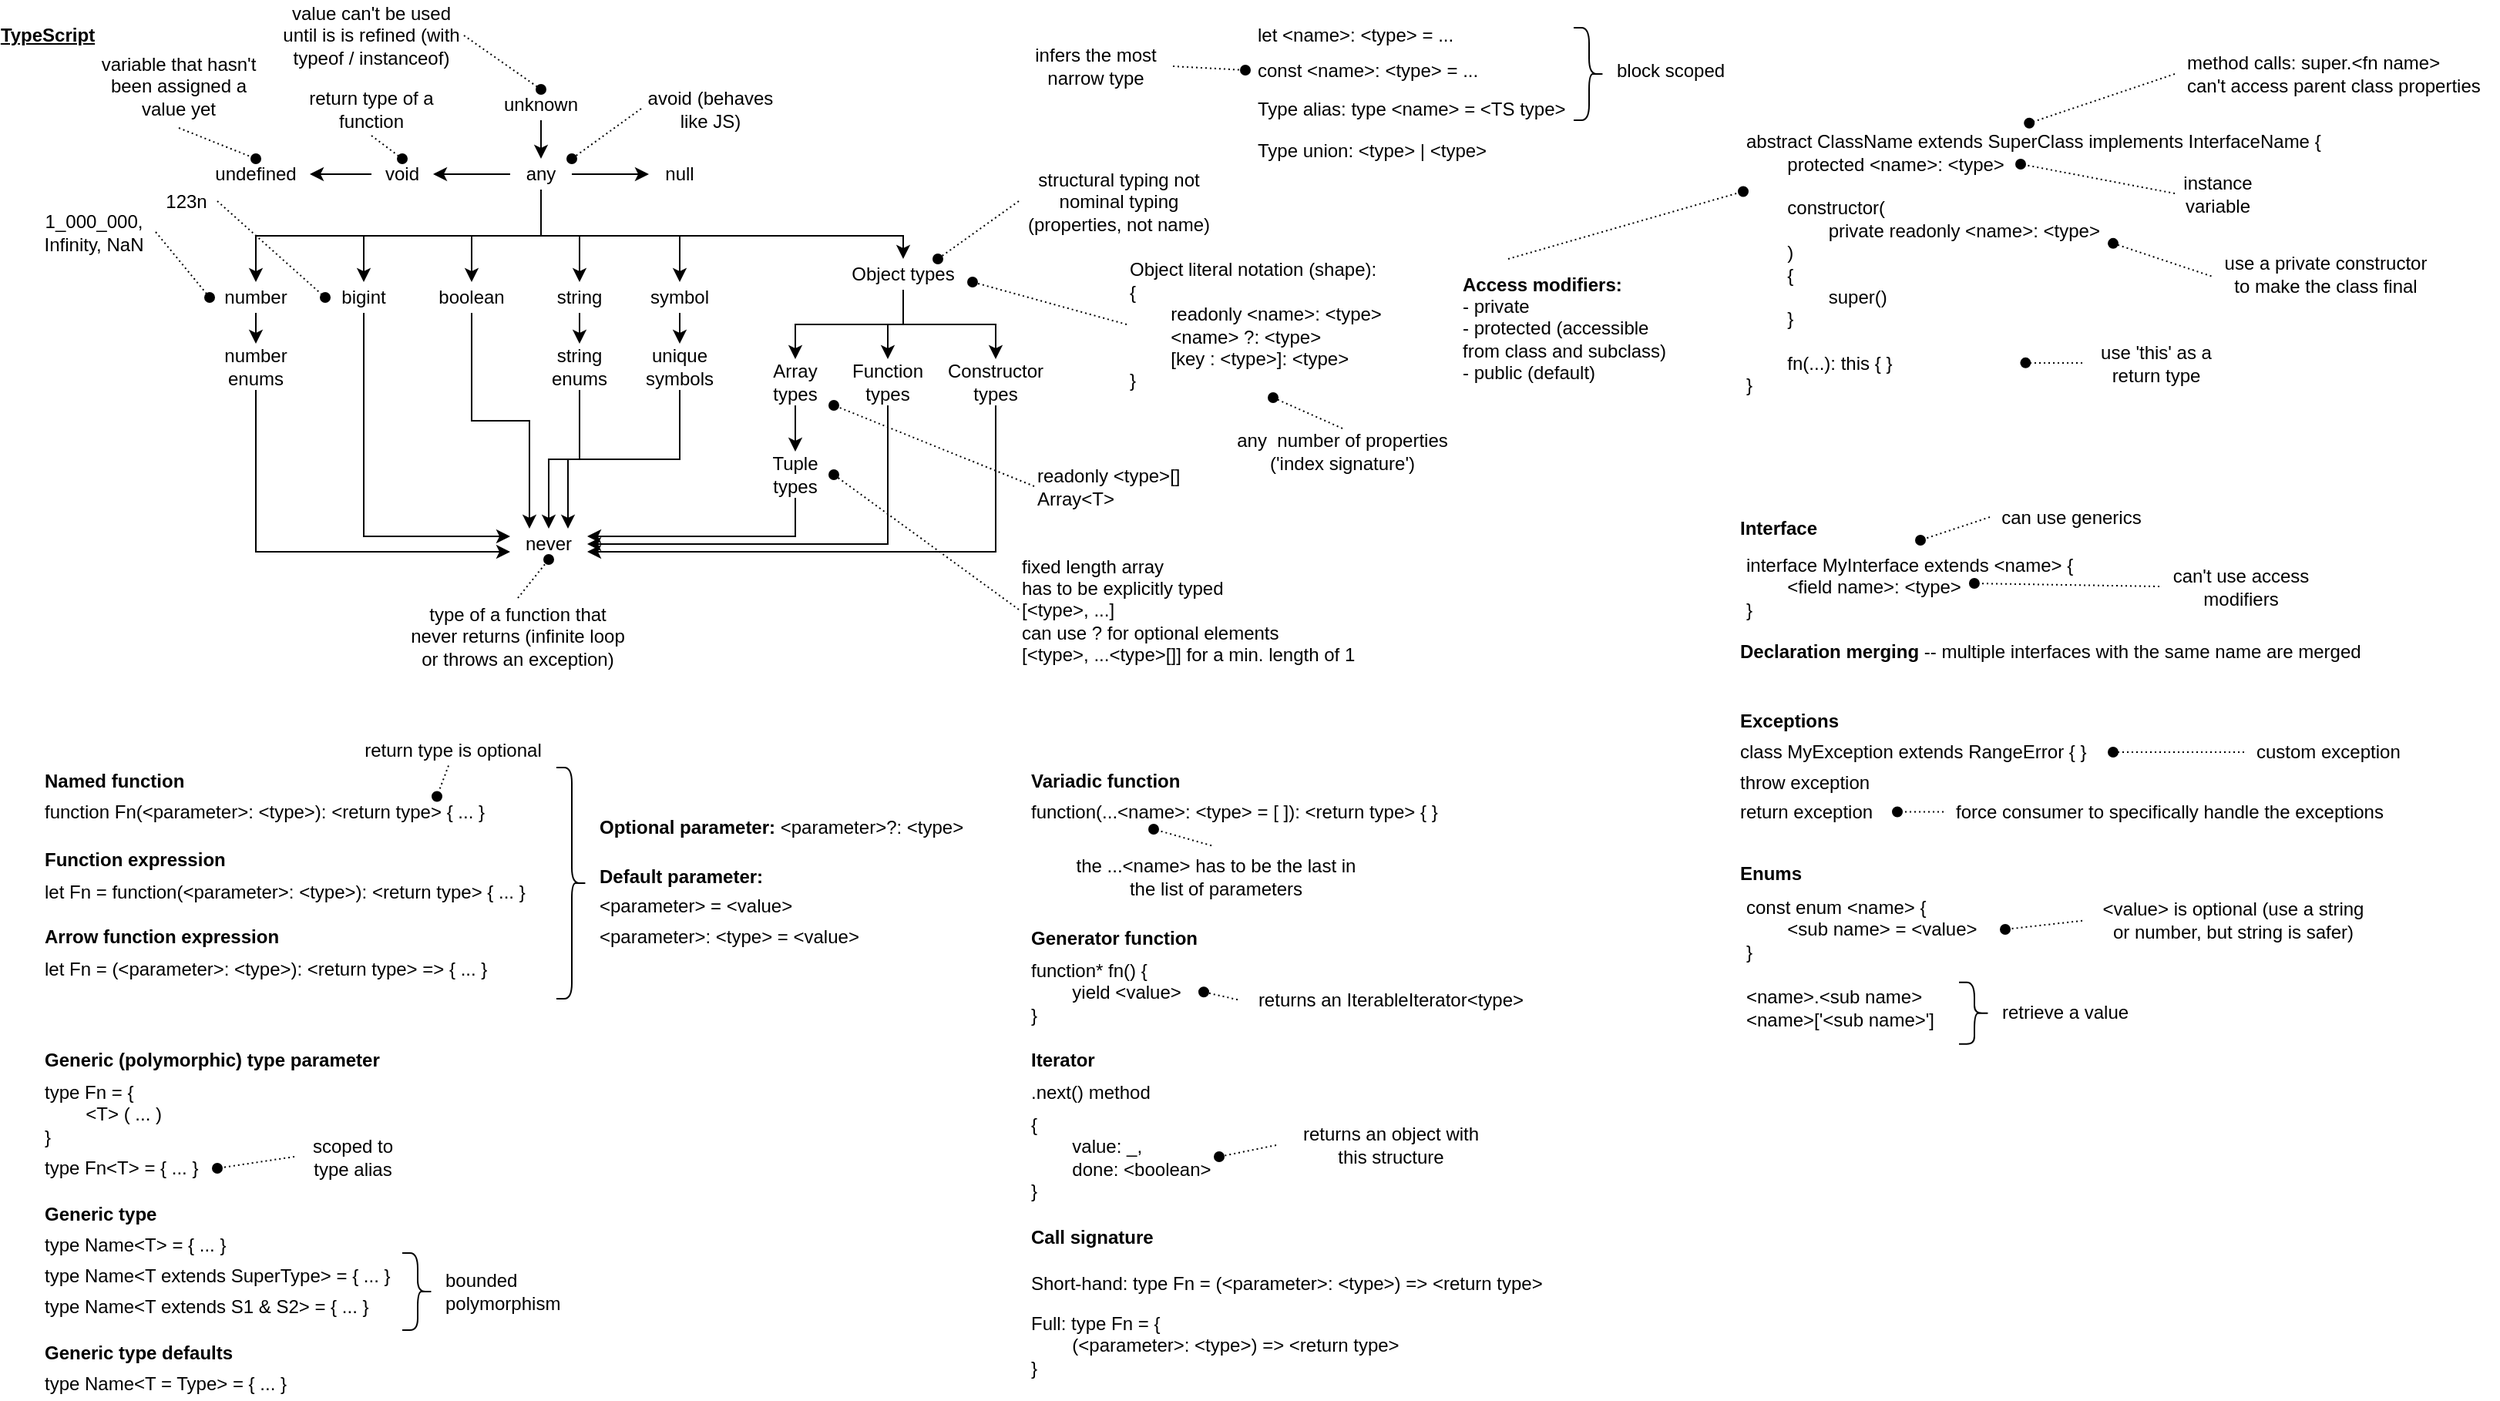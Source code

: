 <mxfile version="25.0.2">
  <diagram name="Page-1" id="KJ3ufw975a3edJ09Eq81">
    <mxGraphModel dx="1195" dy="737" grid="1" gridSize="10" guides="1" tooltips="1" connect="1" arrows="1" fold="1" page="1" pageScale="1" pageWidth="1654" pageHeight="1169" math="0" shadow="0">
      <root>
        <mxCell id="0" />
        <mxCell id="1" parent="0" />
        <mxCell id="nMc6Upp5jJVp4FLjAY4h-1" value="&lt;b&gt;&lt;u&gt;TypeScript&lt;/u&gt;&lt;/b&gt;" style="text;html=1;align=center;verticalAlign=middle;whiteSpace=wrap;rounded=0;" vertex="1" parent="1">
          <mxGeometry x="20" y="10" width="60" height="30" as="geometry" />
        </mxCell>
        <mxCell id="nMc6Upp5jJVp4FLjAY4h-5" style="edgeStyle=orthogonalEdgeStyle;rounded=0;orthogonalLoop=1;jettySize=auto;html=1;exitX=1;exitY=0.5;exitDx=0;exitDy=0;entryX=0;entryY=0.5;entryDx=0;entryDy=0;fontFamily=Helvetica;" edge="1" parent="1" source="nMc6Upp5jJVp4FLjAY4h-2" target="nMc6Upp5jJVp4FLjAY4h-4">
          <mxGeometry relative="1" as="geometry" />
        </mxCell>
        <mxCell id="nMc6Upp5jJVp4FLjAY4h-7" style="edgeStyle=orthogonalEdgeStyle;rounded=0;orthogonalLoop=1;jettySize=auto;html=1;exitX=0;exitY=0.5;exitDx=0;exitDy=0;entryX=1;entryY=0.5;entryDx=0;entryDy=0;fontFamily=Helvetica;" edge="1" parent="1" source="nMc6Upp5jJVp4FLjAY4h-2" target="nMc6Upp5jJVp4FLjAY4h-6">
          <mxGeometry relative="1" as="geometry" />
        </mxCell>
        <mxCell id="nMc6Upp5jJVp4FLjAY4h-15" style="edgeStyle=orthogonalEdgeStyle;rounded=0;orthogonalLoop=1;jettySize=auto;html=1;exitX=0.5;exitY=1;exitDx=0;exitDy=0;entryX=0.5;entryY=0;entryDx=0;entryDy=0;fontFamily=Helvetica;" edge="1" parent="1" source="nMc6Upp5jJVp4FLjAY4h-2" target="nMc6Upp5jJVp4FLjAY4h-12">
          <mxGeometry relative="1" as="geometry" />
        </mxCell>
        <mxCell id="nMc6Upp5jJVp4FLjAY4h-17" style="edgeStyle=orthogonalEdgeStyle;rounded=0;orthogonalLoop=1;jettySize=auto;html=1;exitX=0.5;exitY=1;exitDx=0;exitDy=0;entryX=0.5;entryY=0;entryDx=0;entryDy=0;fontFamily=Helvetica;" edge="1" parent="1" source="nMc6Upp5jJVp4FLjAY4h-2" target="nMc6Upp5jJVp4FLjAY4h-13">
          <mxGeometry relative="1" as="geometry" />
        </mxCell>
        <mxCell id="nMc6Upp5jJVp4FLjAY4h-18" style="edgeStyle=orthogonalEdgeStyle;rounded=0;orthogonalLoop=1;jettySize=auto;html=1;exitX=0.5;exitY=1;exitDx=0;exitDy=0;entryX=0.5;entryY=0;entryDx=0;entryDy=0;fontFamily=Helvetica;" edge="1" parent="1" source="nMc6Upp5jJVp4FLjAY4h-2" target="nMc6Upp5jJVp4FLjAY4h-14">
          <mxGeometry relative="1" as="geometry" />
        </mxCell>
        <mxCell id="nMc6Upp5jJVp4FLjAY4h-20" style="edgeStyle=orthogonalEdgeStyle;rounded=0;orthogonalLoop=1;jettySize=auto;html=1;exitX=0.5;exitY=1;exitDx=0;exitDy=0;entryX=0.5;entryY=0;entryDx=0;entryDy=0;fontFamily=Helvetica;" edge="1" parent="1" source="nMc6Upp5jJVp4FLjAY4h-2" target="nMc6Upp5jJVp4FLjAY4h-19">
          <mxGeometry relative="1" as="geometry" />
        </mxCell>
        <mxCell id="nMc6Upp5jJVp4FLjAY4h-22" style="edgeStyle=orthogonalEdgeStyle;rounded=0;orthogonalLoop=1;jettySize=auto;html=1;exitX=0.5;exitY=1;exitDx=0;exitDy=0;entryX=0.5;entryY=0;entryDx=0;entryDy=0;fontFamily=Helvetica;" edge="1" parent="1" source="nMc6Upp5jJVp4FLjAY4h-2" target="nMc6Upp5jJVp4FLjAY4h-21">
          <mxGeometry relative="1" as="geometry" />
        </mxCell>
        <mxCell id="nMc6Upp5jJVp4FLjAY4h-24" style="edgeStyle=orthogonalEdgeStyle;rounded=0;orthogonalLoop=1;jettySize=auto;html=1;exitX=0.5;exitY=1;exitDx=0;exitDy=0;entryX=0.5;entryY=0;entryDx=0;entryDy=0;fontFamily=Helvetica;" edge="1" parent="1" source="nMc6Upp5jJVp4FLjAY4h-2" target="nMc6Upp5jJVp4FLjAY4h-23">
          <mxGeometry relative="1" as="geometry">
            <Array as="points">
              <mxPoint x="370" y="155" />
              <mxPoint x="605" y="155" />
            </Array>
          </mxGeometry>
        </mxCell>
        <mxCell id="nMc6Upp5jJVp4FLjAY4h-2" value="&lt;div&gt;&lt;font&gt;any&lt;/font&gt;&lt;/div&gt;" style="text;html=1;align=center;verticalAlign=middle;whiteSpace=wrap;rounded=0;fontFamily=Helvetica;" vertex="1" parent="1">
          <mxGeometry x="350" y="105" width="40" height="20" as="geometry" />
        </mxCell>
        <mxCell id="nMc6Upp5jJVp4FLjAY4h-4" value="&lt;div&gt;&lt;font&gt;null&lt;/font&gt;&lt;/div&gt;" style="text;html=1;align=center;verticalAlign=middle;whiteSpace=wrap;rounded=0;fontFamily=Helvetica;" vertex="1" parent="1">
          <mxGeometry x="440" y="105" width="40" height="20" as="geometry" />
        </mxCell>
        <mxCell id="nMc6Upp5jJVp4FLjAY4h-9" style="edgeStyle=orthogonalEdgeStyle;rounded=0;orthogonalLoop=1;jettySize=auto;html=1;exitX=0;exitY=0.5;exitDx=0;exitDy=0;entryX=1;entryY=0.5;entryDx=0;entryDy=0;fontFamily=Helvetica;" edge="1" parent="1" source="nMc6Upp5jJVp4FLjAY4h-6" target="nMc6Upp5jJVp4FLjAY4h-8">
          <mxGeometry relative="1" as="geometry" />
        </mxCell>
        <mxCell id="nMc6Upp5jJVp4FLjAY4h-6" value="&lt;div&gt;&lt;font&gt;void&lt;/font&gt;&lt;/div&gt;" style="text;html=1;align=center;verticalAlign=middle;whiteSpace=wrap;rounded=0;fontFamily=Helvetica;" vertex="1" parent="1">
          <mxGeometry x="260" y="105" width="40" height="20" as="geometry" />
        </mxCell>
        <mxCell id="nMc6Upp5jJVp4FLjAY4h-8" value="&lt;div&gt;&lt;font&gt;undefined&lt;/font&gt;&lt;/div&gt;" style="text;html=1;align=center;verticalAlign=middle;whiteSpace=wrap;rounded=0;fontFamily=Helvetica;" vertex="1" parent="1">
          <mxGeometry x="150" y="105" width="70" height="20" as="geometry" />
        </mxCell>
        <mxCell id="nMc6Upp5jJVp4FLjAY4h-11" style="edgeStyle=orthogonalEdgeStyle;rounded=0;orthogonalLoop=1;jettySize=auto;html=1;exitX=0.5;exitY=1;exitDx=0;exitDy=0;entryX=0.5;entryY=0;entryDx=0;entryDy=0;fontFamily=Helvetica;" edge="1" parent="1" source="nMc6Upp5jJVp4FLjAY4h-10" target="nMc6Upp5jJVp4FLjAY4h-2">
          <mxGeometry relative="1" as="geometry" />
        </mxCell>
        <mxCell id="nMc6Upp5jJVp4FLjAY4h-10" value="&lt;div&gt;&lt;font&gt;unknown&lt;/font&gt;&lt;/div&gt;" style="text;html=1;align=center;verticalAlign=middle;whiteSpace=wrap;rounded=0;fontFamily=Helvetica;" vertex="1" parent="1">
          <mxGeometry x="340" y="60" width="60" height="20" as="geometry" />
        </mxCell>
        <mxCell id="nMc6Upp5jJVp4FLjAY4h-26" style="edgeStyle=orthogonalEdgeStyle;rounded=0;orthogonalLoop=1;jettySize=auto;html=1;exitX=0.5;exitY=1;exitDx=0;exitDy=0;entryX=0.5;entryY=0;entryDx=0;entryDy=0;" edge="1" parent="1" source="nMc6Upp5jJVp4FLjAY4h-12" target="nMc6Upp5jJVp4FLjAY4h-25">
          <mxGeometry relative="1" as="geometry" />
        </mxCell>
        <mxCell id="nMc6Upp5jJVp4FLjAY4h-12" value="&lt;div&gt;&lt;font&gt;number&lt;/font&gt;&lt;/div&gt;" style="text;html=1;align=center;verticalAlign=middle;whiteSpace=wrap;rounded=0;fontFamily=Helvetica;" vertex="1" parent="1">
          <mxGeometry x="155" y="185" width="60" height="20" as="geometry" />
        </mxCell>
        <mxCell id="nMc6Upp5jJVp4FLjAY4h-52" style="edgeStyle=orthogonalEdgeStyle;rounded=0;orthogonalLoop=1;jettySize=auto;html=1;exitX=0.5;exitY=1;exitDx=0;exitDy=0;entryX=0;entryY=0.25;entryDx=0;entryDy=0;" edge="1" parent="1" source="nMc6Upp5jJVp4FLjAY4h-13" target="nMc6Upp5jJVp4FLjAY4h-27">
          <mxGeometry relative="1" as="geometry" />
        </mxCell>
        <mxCell id="nMc6Upp5jJVp4FLjAY4h-13" value="&lt;div&gt;&lt;font&gt;bigint&lt;/font&gt;&lt;/div&gt;" style="text;html=1;align=center;verticalAlign=middle;whiteSpace=wrap;rounded=0;fontFamily=Helvetica;" vertex="1" parent="1">
          <mxGeometry x="230" y="185" width="50" height="20" as="geometry" />
        </mxCell>
        <mxCell id="nMc6Upp5jJVp4FLjAY4h-51" style="edgeStyle=orthogonalEdgeStyle;rounded=0;orthogonalLoop=1;jettySize=auto;html=1;exitX=0.5;exitY=1;exitDx=0;exitDy=0;entryX=0.25;entryY=0;entryDx=0;entryDy=0;" edge="1" parent="1" source="nMc6Upp5jJVp4FLjAY4h-14" target="nMc6Upp5jJVp4FLjAY4h-27">
          <mxGeometry relative="1" as="geometry" />
        </mxCell>
        <mxCell id="nMc6Upp5jJVp4FLjAY4h-14" value="&lt;div&gt;&lt;font&gt;boolean&lt;/font&gt;&lt;/div&gt;" style="text;html=1;align=center;verticalAlign=middle;whiteSpace=wrap;rounded=0;fontFamily=Helvetica;" vertex="1" parent="1">
          <mxGeometry x="300" y="185" width="50" height="20" as="geometry" />
        </mxCell>
        <mxCell id="nMc6Upp5jJVp4FLjAY4h-32" style="edgeStyle=orthogonalEdgeStyle;rounded=0;orthogonalLoop=1;jettySize=auto;html=1;exitX=0.5;exitY=1;exitDx=0;exitDy=0;entryX=0.5;entryY=0;entryDx=0;entryDy=0;" edge="1" parent="1" source="nMc6Upp5jJVp4FLjAY4h-19" target="nMc6Upp5jJVp4FLjAY4h-31">
          <mxGeometry relative="1" as="geometry" />
        </mxCell>
        <mxCell id="nMc6Upp5jJVp4FLjAY4h-19" value="&lt;div&gt;&lt;font&gt;string&lt;/font&gt;&lt;/div&gt;" style="text;html=1;align=center;verticalAlign=middle;whiteSpace=wrap;rounded=0;fontFamily=Helvetica;" vertex="1" parent="1">
          <mxGeometry x="370" y="185" width="50" height="20" as="geometry" />
        </mxCell>
        <mxCell id="nMc6Upp5jJVp4FLjAY4h-35" style="edgeStyle=orthogonalEdgeStyle;rounded=0;orthogonalLoop=1;jettySize=auto;html=1;exitX=0.5;exitY=1;exitDx=0;exitDy=0;entryX=0.5;entryY=0;entryDx=0;entryDy=0;" edge="1" parent="1" source="nMc6Upp5jJVp4FLjAY4h-21" target="nMc6Upp5jJVp4FLjAY4h-34">
          <mxGeometry relative="1" as="geometry" />
        </mxCell>
        <mxCell id="nMc6Upp5jJVp4FLjAY4h-21" value="&lt;div&gt;&lt;font&gt;symbol&lt;/font&gt;&lt;/div&gt;" style="text;html=1;align=center;verticalAlign=middle;whiteSpace=wrap;rounded=0;fontFamily=Helvetica;" vertex="1" parent="1">
          <mxGeometry x="435" y="185" width="50" height="20" as="geometry" />
        </mxCell>
        <mxCell id="nMc6Upp5jJVp4FLjAY4h-41" style="edgeStyle=orthogonalEdgeStyle;rounded=0;orthogonalLoop=1;jettySize=auto;html=1;exitX=0.5;exitY=1;exitDx=0;exitDy=0;entryX=0.5;entryY=0;entryDx=0;entryDy=0;" edge="1" parent="1" source="nMc6Upp5jJVp4FLjAY4h-23" target="nMc6Upp5jJVp4FLjAY4h-37">
          <mxGeometry relative="1" as="geometry" />
        </mxCell>
        <mxCell id="nMc6Upp5jJVp4FLjAY4h-42" style="edgeStyle=orthogonalEdgeStyle;rounded=0;orthogonalLoop=1;jettySize=auto;html=1;exitX=0.5;exitY=1;exitDx=0;exitDy=0;entryX=0.5;entryY=0;entryDx=0;entryDy=0;" edge="1" parent="1" source="nMc6Upp5jJVp4FLjAY4h-23" target="nMc6Upp5jJVp4FLjAY4h-39">
          <mxGeometry relative="1" as="geometry" />
        </mxCell>
        <mxCell id="nMc6Upp5jJVp4FLjAY4h-43" style="edgeStyle=orthogonalEdgeStyle;rounded=0;orthogonalLoop=1;jettySize=auto;html=1;exitX=0.5;exitY=1;exitDx=0;exitDy=0;entryX=0.5;entryY=0;entryDx=0;entryDy=0;" edge="1" parent="1" source="nMc6Upp5jJVp4FLjAY4h-23" target="nMc6Upp5jJVp4FLjAY4h-40">
          <mxGeometry relative="1" as="geometry" />
        </mxCell>
        <mxCell id="nMc6Upp5jJVp4FLjAY4h-23" value="&lt;div&gt;&lt;font&gt;Object types&lt;/font&gt;&lt;/div&gt;" style="text;html=1;align=center;verticalAlign=middle;whiteSpace=wrap;rounded=0;fontFamily=Helvetica;" vertex="1" parent="1">
          <mxGeometry x="560" y="170" width="90" height="20" as="geometry" />
        </mxCell>
        <mxCell id="nMc6Upp5jJVp4FLjAY4h-53" style="edgeStyle=orthogonalEdgeStyle;rounded=0;orthogonalLoop=1;jettySize=auto;html=1;exitX=0.5;exitY=1;exitDx=0;exitDy=0;entryX=0;entryY=0.75;entryDx=0;entryDy=0;" edge="1" parent="1" source="nMc6Upp5jJVp4FLjAY4h-25" target="nMc6Upp5jJVp4FLjAY4h-27">
          <mxGeometry relative="1" as="geometry" />
        </mxCell>
        <mxCell id="nMc6Upp5jJVp4FLjAY4h-25" value="&lt;div&gt;&lt;font&gt;number enums&lt;/font&gt;&lt;/div&gt;" style="text;html=1;align=center;verticalAlign=middle;whiteSpace=wrap;rounded=0;fontFamily=Helvetica;" vertex="1" parent="1">
          <mxGeometry x="160" y="225" width="50" height="30" as="geometry" />
        </mxCell>
        <mxCell id="nMc6Upp5jJVp4FLjAY4h-27" value="&lt;div&gt;&lt;font&gt;never&lt;/font&gt;&lt;/div&gt;" style="text;html=1;align=center;verticalAlign=middle;whiteSpace=wrap;rounded=0;fontFamily=Helvetica;" vertex="1" parent="1">
          <mxGeometry x="350" y="345" width="50" height="20" as="geometry" />
        </mxCell>
        <mxCell id="nMc6Upp5jJVp4FLjAY4h-50" style="edgeStyle=orthogonalEdgeStyle;rounded=0;orthogonalLoop=1;jettySize=auto;html=1;exitX=0.5;exitY=1;exitDx=0;exitDy=0;entryX=0.5;entryY=0;entryDx=0;entryDy=0;" edge="1" parent="1" source="nMc6Upp5jJVp4FLjAY4h-31" target="nMc6Upp5jJVp4FLjAY4h-27">
          <mxGeometry relative="1" as="geometry" />
        </mxCell>
        <mxCell id="nMc6Upp5jJVp4FLjAY4h-31" value="&lt;div&gt;&lt;font&gt;string enums&lt;/font&gt;&lt;/div&gt;" style="text;html=1;align=center;verticalAlign=middle;whiteSpace=wrap;rounded=0;fontFamily=Helvetica;" vertex="1" parent="1">
          <mxGeometry x="370" y="225" width="50" height="30" as="geometry" />
        </mxCell>
        <mxCell id="nMc6Upp5jJVp4FLjAY4h-49" style="edgeStyle=orthogonalEdgeStyle;rounded=0;orthogonalLoop=1;jettySize=auto;html=1;exitX=0.5;exitY=1;exitDx=0;exitDy=0;entryX=0.75;entryY=0;entryDx=0;entryDy=0;" edge="1" parent="1" source="nMc6Upp5jJVp4FLjAY4h-34" target="nMc6Upp5jJVp4FLjAY4h-27">
          <mxGeometry relative="1" as="geometry" />
        </mxCell>
        <mxCell id="nMc6Upp5jJVp4FLjAY4h-34" value="&lt;div&gt;&lt;font&gt;unique symbols&lt;/font&gt;&lt;/div&gt;" style="text;html=1;align=center;verticalAlign=middle;whiteSpace=wrap;rounded=0;fontFamily=Helvetica;" vertex="1" parent="1">
          <mxGeometry x="435" y="225" width="50" height="30" as="geometry" />
        </mxCell>
        <mxCell id="nMc6Upp5jJVp4FLjAY4h-45" style="edgeStyle=orthogonalEdgeStyle;rounded=0;orthogonalLoop=1;jettySize=auto;html=1;exitX=0.5;exitY=1;exitDx=0;exitDy=0;entryX=0.5;entryY=0;entryDx=0;entryDy=0;" edge="1" parent="1" source="nMc6Upp5jJVp4FLjAY4h-37" target="nMc6Upp5jJVp4FLjAY4h-44">
          <mxGeometry relative="1" as="geometry" />
        </mxCell>
        <mxCell id="nMc6Upp5jJVp4FLjAY4h-37" value="&lt;div&gt;&lt;font&gt;Array types&lt;/font&gt;&lt;/div&gt;" style="text;html=1;align=center;verticalAlign=middle;whiteSpace=wrap;rounded=0;fontFamily=Helvetica;" vertex="1" parent="1">
          <mxGeometry x="510" y="235" width="50" height="30" as="geometry" />
        </mxCell>
        <mxCell id="nMc6Upp5jJVp4FLjAY4h-47" style="edgeStyle=orthogonalEdgeStyle;rounded=0;orthogonalLoop=1;jettySize=auto;html=1;exitX=0.5;exitY=1;exitDx=0;exitDy=0;entryX=1;entryY=0.5;entryDx=0;entryDy=0;" edge="1" parent="1" source="nMc6Upp5jJVp4FLjAY4h-39" target="nMc6Upp5jJVp4FLjAY4h-27">
          <mxGeometry relative="1" as="geometry" />
        </mxCell>
        <mxCell id="nMc6Upp5jJVp4FLjAY4h-39" value="&lt;div&gt;&lt;font&gt;Function types&lt;/font&gt;&lt;/div&gt;" style="text;html=1;align=center;verticalAlign=middle;whiteSpace=wrap;rounded=0;fontFamily=Helvetica;" vertex="1" parent="1">
          <mxGeometry x="570" y="235" width="50" height="30" as="geometry" />
        </mxCell>
        <mxCell id="nMc6Upp5jJVp4FLjAY4h-48" style="edgeStyle=orthogonalEdgeStyle;rounded=0;orthogonalLoop=1;jettySize=auto;html=1;exitX=0.5;exitY=1;exitDx=0;exitDy=0;entryX=1;entryY=0.75;entryDx=0;entryDy=0;" edge="1" parent="1" source="nMc6Upp5jJVp4FLjAY4h-40" target="nMc6Upp5jJVp4FLjAY4h-27">
          <mxGeometry relative="1" as="geometry" />
        </mxCell>
        <mxCell id="nMc6Upp5jJVp4FLjAY4h-40" value="&lt;div&gt;&lt;font&gt;Constructor types&lt;/font&gt;&lt;/div&gt;" style="text;html=1;align=center;verticalAlign=middle;whiteSpace=wrap;rounded=0;fontFamily=Helvetica;" vertex="1" parent="1">
          <mxGeometry x="630" y="235" width="70" height="30" as="geometry" />
        </mxCell>
        <mxCell id="nMc6Upp5jJVp4FLjAY4h-46" style="edgeStyle=orthogonalEdgeStyle;rounded=0;orthogonalLoop=1;jettySize=auto;html=1;exitX=0.5;exitY=1;exitDx=0;exitDy=0;entryX=1;entryY=0.25;entryDx=0;entryDy=0;" edge="1" parent="1" source="nMc6Upp5jJVp4FLjAY4h-44" target="nMc6Upp5jJVp4FLjAY4h-27">
          <mxGeometry relative="1" as="geometry" />
        </mxCell>
        <mxCell id="nMc6Upp5jJVp4FLjAY4h-44" value="&lt;div&gt;&lt;font&gt;Tuple types&lt;/font&gt;&lt;/div&gt;" style="text;html=1;align=center;verticalAlign=middle;whiteSpace=wrap;rounded=0;fontFamily=Helvetica;" vertex="1" parent="1">
          <mxGeometry x="510" y="295" width="50" height="30" as="geometry" />
        </mxCell>
        <mxCell id="nMc6Upp5jJVp4FLjAY4h-55" style="rounded=0;orthogonalLoop=1;jettySize=auto;html=1;exitX=0;exitY=0.5;exitDx=0;exitDy=0;entryX=1;entryY=0;entryDx=0;entryDy=0;endArrow=oval;endFill=1;dashed=1;dashPattern=1 2;" edge="1" parent="1" source="nMc6Upp5jJVp4FLjAY4h-54" target="nMc6Upp5jJVp4FLjAY4h-2">
          <mxGeometry relative="1" as="geometry" />
        </mxCell>
        <mxCell id="nMc6Upp5jJVp4FLjAY4h-54" value="avoid (behaves like JS)" style="text;html=1;align=center;verticalAlign=middle;whiteSpace=wrap;rounded=0;" vertex="1" parent="1">
          <mxGeometry x="435" y="60" width="90" height="25" as="geometry" />
        </mxCell>
        <mxCell id="nMc6Upp5jJVp4FLjAY4h-56" value="value can&#39;t be used until is is refined (with typeof / instanceof)" style="text;html=1;align=center;verticalAlign=middle;whiteSpace=wrap;rounded=0;" vertex="1" parent="1">
          <mxGeometry x="200" y="2.5" width="120" height="45" as="geometry" />
        </mxCell>
        <mxCell id="nMc6Upp5jJVp4FLjAY4h-57" style="rounded=0;orthogonalLoop=1;jettySize=auto;html=1;exitX=1;exitY=0.5;exitDx=0;exitDy=0;entryX=0.5;entryY=0;entryDx=0;entryDy=0;endArrow=oval;endFill=1;dashed=1;dashPattern=1 2;" edge="1" parent="1" source="nMc6Upp5jJVp4FLjAY4h-56" target="nMc6Upp5jJVp4FLjAY4h-10">
          <mxGeometry relative="1" as="geometry">
            <mxPoint x="445" y="83" as="sourcePoint" />
            <mxPoint x="400" y="115" as="targetPoint" />
          </mxGeometry>
        </mxCell>
        <mxCell id="nMc6Upp5jJVp4FLjAY4h-58" value="return type of a function" style="text;html=1;align=center;verticalAlign=middle;whiteSpace=wrap;rounded=0;" vertex="1" parent="1">
          <mxGeometry x="215" y="55" width="90" height="35" as="geometry" />
        </mxCell>
        <mxCell id="nMc6Upp5jJVp4FLjAY4h-59" style="rounded=0;orthogonalLoop=1;jettySize=auto;html=1;exitX=0.5;exitY=1;exitDx=0;exitDy=0;entryX=0.5;entryY=0;entryDx=0;entryDy=0;endArrow=oval;endFill=1;dashed=1;dashPattern=1 2;" edge="1" parent="1" source="nMc6Upp5jJVp4FLjAY4h-58" target="nMc6Upp5jJVp4FLjAY4h-6">
          <mxGeometry relative="1" as="geometry">
            <mxPoint x="330" y="35" as="sourcePoint" />
            <mxPoint x="380" y="70" as="targetPoint" />
          </mxGeometry>
        </mxCell>
        <mxCell id="nMc6Upp5jJVp4FLjAY4h-60" value="variable that hasn&#39;t been assigned a value yet" style="text;html=1;align=center;verticalAlign=middle;whiteSpace=wrap;rounded=0;" vertex="1" parent="1">
          <mxGeometry x="80" y="30" width="110" height="55" as="geometry" />
        </mxCell>
        <mxCell id="nMc6Upp5jJVp4FLjAY4h-62" style="rounded=0;orthogonalLoop=1;jettySize=auto;html=1;exitX=0.5;exitY=1;exitDx=0;exitDy=0;entryX=0.5;entryY=0;entryDx=0;entryDy=0;endArrow=oval;endFill=1;dashed=1;dashPattern=1 2;" edge="1" parent="1" source="nMc6Upp5jJVp4FLjAY4h-60" target="nMc6Upp5jJVp4FLjAY4h-8">
          <mxGeometry relative="1" as="geometry">
            <mxPoint x="270" y="100" as="sourcePoint" />
            <mxPoint x="290" y="115" as="targetPoint" />
          </mxGeometry>
        </mxCell>
        <mxCell id="nMc6Upp5jJVp4FLjAY4h-63" value="1_000_000, Infinity, NaN" style="text;html=1;align=center;verticalAlign=middle;whiteSpace=wrap;rounded=0;" vertex="1" parent="1">
          <mxGeometry x="40" y="135" width="80" height="35" as="geometry" />
        </mxCell>
        <mxCell id="nMc6Upp5jJVp4FLjAY4h-64" style="rounded=0;orthogonalLoop=1;jettySize=auto;html=1;exitX=1;exitY=0.5;exitDx=0;exitDy=0;entryX=0;entryY=0.5;entryDx=0;entryDy=0;endArrow=oval;endFill=1;dashed=1;dashPattern=1 2;" edge="1" parent="1" source="nMc6Upp5jJVp4FLjAY4h-63" target="nMc6Upp5jJVp4FLjAY4h-12">
          <mxGeometry relative="1" as="geometry">
            <mxPoint x="70" y="225" as="sourcePoint" />
            <mxPoint x="120" y="245" as="targetPoint" />
          </mxGeometry>
        </mxCell>
        <mxCell id="nMc6Upp5jJVp4FLjAY4h-65" value="123n" style="text;html=1;align=center;verticalAlign=middle;whiteSpace=wrap;rounded=0;" vertex="1" parent="1">
          <mxGeometry x="120" y="125" width="40" height="15" as="geometry" />
        </mxCell>
        <mxCell id="nMc6Upp5jJVp4FLjAY4h-66" style="rounded=0;orthogonalLoop=1;jettySize=auto;html=1;exitX=1;exitY=0.5;exitDx=0;exitDy=0;entryX=0;entryY=0.5;entryDx=0;entryDy=0;endArrow=oval;endFill=1;dashed=1;dashPattern=1 2;" edge="1" parent="1" source="nMc6Upp5jJVp4FLjAY4h-65" target="nMc6Upp5jJVp4FLjAY4h-13">
          <mxGeometry relative="1" as="geometry">
            <mxPoint x="130" y="163" as="sourcePoint" />
            <mxPoint x="165" y="205" as="targetPoint" />
          </mxGeometry>
        </mxCell>
        <mxCell id="nMc6Upp5jJVp4FLjAY4h-67" value="type of a function that never returns (infinite loop or throws an exception)" style="text;html=1;align=center;verticalAlign=middle;whiteSpace=wrap;rounded=0;" vertex="1" parent="1">
          <mxGeometry x="280" y="390" width="150" height="50" as="geometry" />
        </mxCell>
        <mxCell id="nMc6Upp5jJVp4FLjAY4h-68" style="rounded=0;orthogonalLoop=1;jettySize=auto;html=1;exitX=0.5;exitY=0;exitDx=0;exitDy=0;entryX=0.5;entryY=1;entryDx=0;entryDy=0;endArrow=oval;endFill=1;dashed=1;dashPattern=1 2;" edge="1" parent="1" source="nMc6Upp5jJVp4FLjAY4h-67" target="nMc6Upp5jJVp4FLjAY4h-27">
          <mxGeometry relative="1" as="geometry">
            <mxPoint x="510" y="470" as="sourcePoint" />
            <mxPoint x="465" y="502" as="targetPoint" />
          </mxGeometry>
        </mxCell>
        <mxCell id="nMc6Upp5jJVp4FLjAY4h-69" value="readonly &amp;lt;type&amp;gt;[]&lt;div&gt;Array&amp;lt;T&amp;gt;&lt;/div&gt;" style="text;html=1;align=left;verticalAlign=middle;whiteSpace=wrap;rounded=0;" vertex="1" parent="1">
          <mxGeometry x="690" y="295" width="100" height="45" as="geometry" />
        </mxCell>
        <mxCell id="nMc6Upp5jJVp4FLjAY4h-70" style="rounded=0;orthogonalLoop=1;jettySize=auto;html=1;exitX=0;exitY=0.5;exitDx=0;exitDy=0;entryX=1;entryY=1;entryDx=0;entryDy=0;endArrow=oval;endFill=1;dashed=1;dashPattern=1 2;" edge="1" parent="1" source="nMc6Upp5jJVp4FLjAY4h-69" target="nMc6Upp5jJVp4FLjAY4h-37">
          <mxGeometry relative="1" as="geometry">
            <mxPoint x="815" y="240" as="sourcePoint" />
            <mxPoint x="770" y="272" as="targetPoint" />
          </mxGeometry>
        </mxCell>
        <mxCell id="nMc6Upp5jJVp4FLjAY4h-71" value="fixed length array&lt;div&gt;has to be explicitly typed&lt;/div&gt;&lt;div&gt;[&amp;lt;type&amp;gt;, ...]&lt;br&gt;can use ? for optional elements&lt;/div&gt;&lt;div&gt;[&amp;lt;type&amp;gt;, ...&amp;lt;type&amp;gt;[]] for a min. length of 1&lt;/div&gt;" style="text;html=1;align=left;verticalAlign=middle;whiteSpace=wrap;rounded=0;" vertex="1" parent="1">
          <mxGeometry x="680" y="365" width="230" height="65" as="geometry" />
        </mxCell>
        <mxCell id="nMc6Upp5jJVp4FLjAY4h-72" style="rounded=0;orthogonalLoop=1;jettySize=auto;html=1;exitX=0;exitY=0.5;exitDx=0;exitDy=0;entryX=1;entryY=0.5;entryDx=0;entryDy=0;endArrow=oval;endFill=1;dashed=1;dashPattern=1 2;" edge="1" parent="1" source="nMc6Upp5jJVp4FLjAY4h-71" target="nMc6Upp5jJVp4FLjAY4h-44">
          <mxGeometry relative="1" as="geometry">
            <mxPoint x="700" y="313" as="sourcePoint" />
            <mxPoint x="570" y="275" as="targetPoint" />
          </mxGeometry>
        </mxCell>
        <mxCell id="nMc6Upp5jJVp4FLjAY4h-73" value="structural typing not nominal typing (properties, not name)" style="text;html=1;align=center;verticalAlign=middle;whiteSpace=wrap;rounded=0;" vertex="1" parent="1">
          <mxGeometry x="680" y="115" width="130" height="35" as="geometry" />
        </mxCell>
        <mxCell id="nMc6Upp5jJVp4FLjAY4h-74" style="rounded=0;orthogonalLoop=1;jettySize=auto;html=1;exitX=0;exitY=0.5;exitDx=0;exitDy=0;entryX=0.75;entryY=0;entryDx=0;entryDy=0;endArrow=oval;endFill=1;dashed=1;dashPattern=1 2;" edge="1" parent="1" source="nMc6Upp5jJVp4FLjAY4h-73" target="nMc6Upp5jJVp4FLjAY4h-23">
          <mxGeometry relative="1" as="geometry">
            <mxPoint x="850" y="223" as="sourcePoint" />
            <mxPoint x="720" y="185" as="targetPoint" />
          </mxGeometry>
        </mxCell>
        <mxCell id="nMc6Upp5jJVp4FLjAY4h-75" value="let &amp;lt;name&amp;gt;: &amp;lt;type&amp;gt; = ..." style="text;html=1;align=left;verticalAlign=middle;whiteSpace=wrap;rounded=0;spacingLeft=6;" vertex="1" parent="1">
          <mxGeometry x="827" y="12.5" width="173" height="25" as="geometry" />
        </mxCell>
        <mxCell id="nMc6Upp5jJVp4FLjAY4h-76" value="const &amp;lt;name&amp;gt;: &amp;lt;type&amp;gt; = ..." style="text;html=1;align=left;verticalAlign=middle;whiteSpace=wrap;rounded=0;spacingLeft=6;" vertex="1" parent="1">
          <mxGeometry x="827" y="37.5" width="163" height="20" as="geometry" />
        </mxCell>
        <mxCell id="nMc6Upp5jJVp4FLjAY4h-77" value="infers the most narrow type" style="text;html=1;align=center;verticalAlign=middle;whiteSpace=wrap;rounded=0;" vertex="1" parent="1">
          <mxGeometry x="680" y="30" width="100" height="30" as="geometry" />
        </mxCell>
        <mxCell id="nMc6Upp5jJVp4FLjAY4h-78" style="rounded=0;orthogonalLoop=1;jettySize=auto;html=1;exitX=1;exitY=0.5;exitDx=0;exitDy=0;entryX=0;entryY=0.5;entryDx=0;entryDy=0;endArrow=oval;endFill=1;dashed=1;dashPattern=1 2;" edge="1" parent="1" source="nMc6Upp5jJVp4FLjAY4h-77" target="nMc6Upp5jJVp4FLjAY4h-76">
          <mxGeometry relative="1" as="geometry">
            <mxPoint x="690" y="150.5" as="sourcePoint" />
            <mxPoint x="660" y="172.5" as="targetPoint" />
          </mxGeometry>
        </mxCell>
        <mxCell id="nMc6Upp5jJVp4FLjAY4h-79" value="" style="shape=curlyBracket;whiteSpace=wrap;html=1;rounded=1;flipH=1;labelPosition=right;verticalLabelPosition=middle;align=left;verticalAlign=middle;" vertex="1" parent="1">
          <mxGeometry x="1040" y="20" width="20" height="60" as="geometry" />
        </mxCell>
        <mxCell id="nMc6Upp5jJVp4FLjAY4h-80" value="block scoped" style="text;html=1;align=left;verticalAlign=middle;whiteSpace=wrap;rounded=0;spacingLeft=6;" vertex="1" parent="1">
          <mxGeometry x="1060" y="35" width="90" height="25" as="geometry" />
        </mxCell>
        <mxCell id="nMc6Upp5jJVp4FLjAY4h-81" value="Type alias: type &amp;lt;name&amp;gt; = &amp;lt;TS type&amp;gt;" style="text;html=1;align=left;verticalAlign=middle;whiteSpace=wrap;rounded=0;spacingLeft=6;" vertex="1" parent="1">
          <mxGeometry x="827" y="62.5" width="223" height="20" as="geometry" />
        </mxCell>
        <mxCell id="nMc6Upp5jJVp4FLjAY4h-82" value="Type union: &amp;lt;type&amp;gt; | &amp;lt;type&amp;gt;" style="text;html=1;align=left;verticalAlign=middle;whiteSpace=wrap;rounded=0;spacingLeft=6;" vertex="1" parent="1">
          <mxGeometry x="827" y="90" width="223" height="20" as="geometry" />
        </mxCell>
        <mxCell id="nMc6Upp5jJVp4FLjAY4h-83" value="&lt;div&gt;Object literal notation (shape):&lt;/div&gt;{&lt;div&gt;&lt;span style=&quot;white-space: pre;&quot;&gt;&#x9;&lt;/span&gt;readonly &amp;lt;name&amp;gt;: &amp;lt;type&amp;gt;&lt;br&gt;&lt;/div&gt;&lt;div&gt;&lt;span style=&quot;white-space: pre;&quot;&gt;&#x9;&lt;/span&gt;&amp;lt;name&amp;gt; ?: &amp;lt;type&amp;gt;&lt;br&gt;&lt;/div&gt;&lt;div&gt;&lt;span style=&quot;white-space: pre;&quot;&gt;&#x9;&lt;/span&gt;[key : &amp;lt;type&amp;gt;]: &amp;lt;type&amp;gt;&lt;br&gt;&lt;/div&gt;&lt;div style=&quot;&quot;&gt;}&lt;/div&gt;" style="text;html=1;align=left;verticalAlign=middle;whiteSpace=wrap;rounded=0;" vertex="1" parent="1">
          <mxGeometry x="750" y="165" width="190" height="95" as="geometry" />
        </mxCell>
        <mxCell id="nMc6Upp5jJVp4FLjAY4h-84" style="rounded=0;orthogonalLoop=1;jettySize=auto;html=1;exitX=0;exitY=0.5;exitDx=0;exitDy=0;entryX=1;entryY=0.75;entryDx=0;entryDy=0;endArrow=oval;endFill=1;dashed=1;dashPattern=1 2;" edge="1" parent="1" source="nMc6Upp5jJVp4FLjAY4h-83" target="nMc6Upp5jJVp4FLjAY4h-23">
          <mxGeometry relative="1" as="geometry">
            <mxPoint x="690" y="143" as="sourcePoint" />
            <mxPoint x="661" y="182" as="targetPoint" />
          </mxGeometry>
        </mxCell>
        <mxCell id="nMc6Upp5jJVp4FLjAY4h-85" value="any&amp;nbsp; number of properties (&#39;index signature&#39;)" style="text;html=1;align=center;verticalAlign=middle;whiteSpace=wrap;rounded=0;" vertex="1" parent="1">
          <mxGeometry x="810" y="280" width="160" height="30" as="geometry" />
        </mxCell>
        <mxCell id="nMc6Upp5jJVp4FLjAY4h-86" style="rounded=0;orthogonalLoop=1;jettySize=auto;html=1;exitX=0.5;exitY=0;exitDx=0;exitDy=0;entryX=0.5;entryY=1;entryDx=0;entryDy=0;endArrow=oval;endFill=1;dashed=1;dashPattern=1 2;" edge="1" parent="1" source="nMc6Upp5jJVp4FLjAY4h-85" target="nMc6Upp5jJVp4FLjAY4h-83">
          <mxGeometry relative="1" as="geometry">
            <mxPoint x="760" y="223" as="sourcePoint" />
            <mxPoint x="660" y="195" as="targetPoint" />
          </mxGeometry>
        </mxCell>
        <mxCell id="nMc6Upp5jJVp4FLjAY4h-87" value="&lt;b&gt;Generic (polymorphic) type parameter&lt;/b&gt;" style="text;html=1;align=left;verticalAlign=middle;whiteSpace=wrap;rounded=0;spacingLeft=6;" vertex="1" parent="1">
          <mxGeometry x="40" y="680" width="230" height="20" as="geometry" />
        </mxCell>
        <mxCell id="nMc6Upp5jJVp4FLjAY4h-88" value="type Fn = {&lt;div&gt;&lt;span style=&quot;white-space: pre;&quot;&gt;&#x9;&lt;/span&gt;&amp;lt;T&amp;gt; ( ... )&lt;br&gt;&lt;/div&gt;&lt;div&gt;}&lt;/div&gt;" style="text;html=1;align=left;verticalAlign=middle;whiteSpace=wrap;rounded=0;spacingLeft=6;" vertex="1" parent="1">
          <mxGeometry x="40" y="700" width="100" height="50" as="geometry" />
        </mxCell>
        <mxCell id="nMc6Upp5jJVp4FLjAY4h-89" value="type Fn&amp;lt;T&amp;gt; = { ... }" style="text;html=1;align=left;verticalAlign=middle;whiteSpace=wrap;rounded=0;spacingLeft=6;" vertex="1" parent="1">
          <mxGeometry x="40" y="750" width="120" height="20" as="geometry" />
        </mxCell>
        <mxCell id="nMc6Upp5jJVp4FLjAY4h-90" value="scoped to type alias" style="text;html=1;align=center;verticalAlign=middle;whiteSpace=wrap;rounded=0;spacingLeft=6;" vertex="1" parent="1">
          <mxGeometry x="210" y="740" width="70" height="25" as="geometry" />
        </mxCell>
        <mxCell id="nMc6Upp5jJVp4FLjAY4h-91" style="rounded=0;orthogonalLoop=1;jettySize=auto;html=1;exitX=0;exitY=0.5;exitDx=0;exitDy=0;entryX=1;entryY=0.5;entryDx=0;entryDy=0;endArrow=oval;endFill=1;dashed=1;dashPattern=1 2;" edge="1" parent="1" source="nMc6Upp5jJVp4FLjAY4h-90" target="nMc6Upp5jJVp4FLjAY4h-89">
          <mxGeometry relative="1" as="geometry">
            <mxPoint x="295" y="830" as="sourcePoint" />
            <mxPoint x="250" y="810" as="targetPoint" />
          </mxGeometry>
        </mxCell>
        <mxCell id="nMc6Upp5jJVp4FLjAY4h-92" value="&lt;b&gt;Generic type&lt;/b&gt;" style="text;html=1;align=left;verticalAlign=middle;whiteSpace=wrap;rounded=0;spacingLeft=6;" vertex="1" parent="1">
          <mxGeometry x="40" y="780" width="230" height="20" as="geometry" />
        </mxCell>
        <mxCell id="nMc6Upp5jJVp4FLjAY4h-93" value="type Name&amp;lt;T&amp;gt; = { ... }" style="text;html=1;align=left;verticalAlign=middle;whiteSpace=wrap;rounded=0;spacingLeft=6;" vertex="1" parent="1">
          <mxGeometry x="40" y="800" width="140" height="20" as="geometry" />
        </mxCell>
        <mxCell id="nMc6Upp5jJVp4FLjAY4h-95" value="type Name&amp;lt;T extends SuperType&amp;gt; = { ... }" style="text;html=1;align=left;verticalAlign=middle;whiteSpace=wrap;rounded=0;spacingLeft=6;" vertex="1" parent="1">
          <mxGeometry x="40" y="820" width="240" height="20" as="geometry" />
        </mxCell>
        <mxCell id="nMc6Upp5jJVp4FLjAY4h-96" value="type Name&amp;lt;T extends S1 &amp;amp; S2&amp;gt; = { ... }" style="text;html=1;align=left;verticalAlign=middle;whiteSpace=wrap;rounded=0;spacingLeft=6;" vertex="1" parent="1">
          <mxGeometry x="40" y="840" width="240" height="20" as="geometry" />
        </mxCell>
        <mxCell id="nMc6Upp5jJVp4FLjAY4h-97" value="" style="shape=curlyBracket;whiteSpace=wrap;html=1;rounded=1;flipH=1;labelPosition=right;verticalLabelPosition=middle;align=left;verticalAlign=middle;" vertex="1" parent="1">
          <mxGeometry x="280" y="815" width="20" height="50" as="geometry" />
        </mxCell>
        <mxCell id="nMc6Upp5jJVp4FLjAY4h-98" value="bounded polymorphism" style="text;html=1;align=left;verticalAlign=middle;whiteSpace=wrap;rounded=0;spacingLeft=6;" vertex="1" parent="1">
          <mxGeometry x="300" y="827.5" width="90" height="25" as="geometry" />
        </mxCell>
        <mxCell id="nMc6Upp5jJVp4FLjAY4h-99" value="&lt;b&gt;Generic type defaults&lt;/b&gt;" style="text;html=1;align=left;verticalAlign=middle;whiteSpace=wrap;rounded=0;spacingLeft=6;" vertex="1" parent="1">
          <mxGeometry x="40" y="870" width="230" height="20" as="geometry" />
        </mxCell>
        <mxCell id="nMc6Upp5jJVp4FLjAY4h-100" value="type Name&amp;lt;T = Type&amp;gt; = { ... }" style="text;html=1;align=left;verticalAlign=middle;whiteSpace=wrap;rounded=0;spacingLeft=6;" vertex="1" parent="1">
          <mxGeometry x="40" y="890" width="200" height="20" as="geometry" />
        </mxCell>
        <mxCell id="nMc6Upp5jJVp4FLjAY4h-101" value="abstract ClassName extends SuperClass implements InterfaceName&amp;nbsp;{&lt;div&gt;&lt;span style=&quot;white-space: pre;&quot;&gt;&#x9;&lt;/span&gt;protected &amp;lt;name&amp;gt;: &amp;lt;type&amp;gt;&lt;br&gt;&lt;/div&gt;&lt;div&gt;&lt;span style=&quot;white-space: pre;&quot;&gt;&#x9;&lt;/span&gt;&lt;/div&gt;&lt;div&gt;&lt;span style=&quot;white-space: pre;&quot;&gt;&#x9;&lt;/span&gt;constructor(&lt;br&gt;&lt;/div&gt;&lt;div&gt;&lt;span style=&quot;white-space: pre;&quot;&gt;&#x9;&lt;/span&gt;&lt;span style=&quot;white-space: pre;&quot;&gt;&#x9;&lt;/span&gt;private readonly &amp;lt;name&amp;gt;: &amp;lt;type&amp;gt;&lt;br&gt;&lt;/div&gt;&lt;div&gt;&lt;span style=&quot;white-space: pre;&quot;&gt;&#x9;&lt;/span&gt;)&amp;nbsp;&lt;br&gt;&lt;/div&gt;&lt;div&gt;&lt;span style=&quot;white-space: pre;&quot;&gt;&#x9;&lt;/span&gt;{&lt;/div&gt;&lt;div&gt;&lt;span style=&quot;white-space: pre;&quot;&gt;&#x9;&lt;span style=&quot;white-space: pre;&quot;&gt;&#x9;&lt;/span&gt;&lt;/span&gt;super()&lt;br&gt;&lt;/div&gt;&lt;div&gt;&lt;span style=&quot;white-space: pre;&quot;&gt;&#x9;&lt;/span&gt;}&lt;br&gt;&lt;/div&gt;&lt;div&gt;&lt;br&gt;&lt;/div&gt;&lt;div&gt;&lt;span style=&quot;white-space: pre;&quot;&gt;&#x9;&lt;/span&gt;fn(...): this { }&lt;br&gt;&lt;/div&gt;&lt;div&gt;}&lt;/div&gt;" style="text;html=1;align=left;verticalAlign=middle;whiteSpace=wrap;rounded=0;" vertex="1" parent="1">
          <mxGeometry x="1150" y="80" width="400" height="185" as="geometry" />
        </mxCell>
        <mxCell id="nMc6Upp5jJVp4FLjAY4h-104" value="instance variable" style="text;html=1;align=center;verticalAlign=middle;whiteSpace=wrap;rounded=0;spacingLeft=6;" vertex="1" parent="1">
          <mxGeometry x="1430" y="115" width="50" height="25" as="geometry" />
        </mxCell>
        <mxCell id="nMc6Upp5jJVp4FLjAY4h-105" style="rounded=0;orthogonalLoop=1;jettySize=auto;html=1;exitX=0;exitY=0.5;exitDx=0;exitDy=0;entryX=0.45;entryY=0.154;entryDx=0;entryDy=0;endArrow=oval;endFill=1;dashed=1;dashPattern=1 2;entryPerimeter=0;" edge="1" parent="1" source="nMc6Upp5jJVp4FLjAY4h-104" target="nMc6Upp5jJVp4FLjAY4h-101">
          <mxGeometry relative="1" as="geometry">
            <mxPoint x="1435" y="220" as="sourcePoint" />
            <mxPoint x="1390" y="200" as="targetPoint" />
          </mxGeometry>
        </mxCell>
        <mxCell id="nMc6Upp5jJVp4FLjAY4h-106" value="use &#39;this&#39; as a return type" style="text;html=1;align=center;verticalAlign=middle;whiteSpace=wrap;rounded=0;spacingLeft=6;" vertex="1" parent="1">
          <mxGeometry x="1370" y="225" width="90" height="25" as="geometry" />
        </mxCell>
        <mxCell id="nMc6Upp5jJVp4FLjAY4h-107" style="rounded=0;orthogonalLoop=1;jettySize=auto;html=1;exitX=0;exitY=0.5;exitDx=0;exitDy=0;endArrow=oval;endFill=1;dashed=1;dashPattern=1 2;entryX=0.458;entryY=0.851;entryDx=0;entryDy=0;entryPerimeter=0;" edge="1" parent="1" source="nMc6Upp5jJVp4FLjAY4h-106" target="nMc6Upp5jJVp4FLjAY4h-101">
          <mxGeometry relative="1" as="geometry">
            <mxPoint x="1440" y="113" as="sourcePoint" />
            <mxPoint x="1250" y="285" as="targetPoint" />
          </mxGeometry>
        </mxCell>
        <mxCell id="nMc6Upp5jJVp4FLjAY4h-108" value="method calls: super.&amp;lt;fn name&amp;gt;&lt;div&gt;can&#39;t access parent class properties&lt;/div&gt;" style="text;html=1;align=left;verticalAlign=middle;whiteSpace=wrap;rounded=0;spacingLeft=6;" vertex="1" parent="1">
          <mxGeometry x="1430" y="35" width="210" height="30" as="geometry" />
        </mxCell>
        <mxCell id="nMc6Upp5jJVp4FLjAY4h-109" style="rounded=0;orthogonalLoop=1;jettySize=auto;html=1;exitX=0;exitY=0.5;exitDx=0;exitDy=0;endArrow=oval;endFill=1;dashed=1;dashPattern=1 2;entryX=0.464;entryY=0.01;entryDx=0;entryDy=0;entryPerimeter=0;" edge="1" parent="1" source="nMc6Upp5jJVp4FLjAY4h-108" target="nMc6Upp5jJVp4FLjAY4h-101">
          <mxGeometry relative="1" as="geometry">
            <mxPoint x="1440" y="113" as="sourcePoint" />
            <mxPoint x="1340" y="118" as="targetPoint" />
          </mxGeometry>
        </mxCell>
        <mxCell id="nMc6Upp5jJVp4FLjAY4h-110" value="&lt;b&gt;Access modifiers:&lt;/b&gt;&lt;div&gt;- private&lt;/div&gt;&lt;div&gt;&lt;span style=&quot;background-color: initial;&quot;&gt;- protected (accessible from class and subclass)&lt;/span&gt;&lt;/div&gt;&lt;div&gt;&lt;span style=&quot;background-color: initial;&quot;&gt;- public (default)&lt;/span&gt;&lt;/div&gt;" style="text;html=1;align=left;verticalAlign=middle;whiteSpace=wrap;rounded=0;spacingLeft=6;" vertex="1" parent="1">
          <mxGeometry x="960" y="170" width="150" height="90" as="geometry" />
        </mxCell>
        <mxCell id="nMc6Upp5jJVp4FLjAY4h-111" style="rounded=0;orthogonalLoop=1;jettySize=auto;html=1;exitX=0.25;exitY=0;exitDx=0;exitDy=0;endArrow=oval;endFill=1;dashed=1;dashPattern=1 2;entryX=0;entryY=0.25;entryDx=0;entryDy=0;" edge="1" parent="1" source="nMc6Upp5jJVp4FLjAY4h-110" target="nMc6Upp5jJVp4FLjAY4h-101">
          <mxGeometry relative="1" as="geometry">
            <mxPoint x="1380" y="248" as="sourcePoint" />
            <mxPoint x="1343" y="247" as="targetPoint" />
          </mxGeometry>
        </mxCell>
        <mxCell id="nMc6Upp5jJVp4FLjAY4h-112" value="use a private constructor to make the class final" style="text;html=1;align=center;verticalAlign=middle;whiteSpace=wrap;rounded=0;spacingLeft=6;" vertex="1" parent="1">
          <mxGeometry x="1450" y="155" width="150" height="50" as="geometry" />
        </mxCell>
        <mxCell id="nMc6Upp5jJVp4FLjAY4h-113" style="rounded=0;orthogonalLoop=1;jettySize=auto;html=1;exitX=0.025;exitY=0.524;exitDx=0;exitDy=0;endArrow=oval;endFill=1;dashed=1;dashPattern=1 2;entryX=0.6;entryY=0.432;entryDx=0;entryDy=0;entryPerimeter=0;exitPerimeter=0;" edge="1" parent="1" source="nMc6Upp5jJVp4FLjAY4h-112" target="nMc6Upp5jJVp4FLjAY4h-101">
          <mxGeometry relative="1" as="geometry">
            <mxPoint x="1380" y="248" as="sourcePoint" />
            <mxPoint x="1343" y="247" as="targetPoint" />
          </mxGeometry>
        </mxCell>
        <mxCell id="nMc6Upp5jJVp4FLjAY4h-114" value="interface MyInterface extends &amp;lt;name&amp;gt; {&lt;div&gt;&lt;span style=&quot;white-space: pre;&quot;&gt;&#x9;&lt;/span&gt;&amp;lt;field name&amp;gt;: &amp;lt;type&amp;gt;&lt;br&gt;&lt;/div&gt;&lt;div&gt;}&lt;/div&gt;" style="text;html=1;align=left;verticalAlign=middle;whiteSpace=wrap;rounded=0;" vertex="1" parent="1">
          <mxGeometry x="1150" y="352.5" width="230" height="60" as="geometry" />
        </mxCell>
        <mxCell id="nMc6Upp5jJVp4FLjAY4h-115" value="can&#39;t use access modifiers" style="text;html=1;align=center;verticalAlign=middle;whiteSpace=wrap;rounded=0;spacingLeft=6;" vertex="1" parent="1">
          <mxGeometry x="1420" y="365" width="100" height="35" as="geometry" />
        </mxCell>
        <mxCell id="nMc6Upp5jJVp4FLjAY4h-116" style="rounded=0;orthogonalLoop=1;jettySize=auto;html=1;exitX=0;exitY=0.5;exitDx=0;exitDy=0;endArrow=oval;endFill=1;dashed=1;dashPattern=1 2;entryX=0.652;entryY=0.467;entryDx=0;entryDy=0;entryPerimeter=0;" edge="1" parent="1" source="nMc6Upp5jJVp4FLjAY4h-115" target="nMc6Upp5jJVp4FLjAY4h-114">
          <mxGeometry relative="1" as="geometry">
            <mxPoint x="1380" y="248" as="sourcePoint" />
            <mxPoint x="1343" y="247" as="targetPoint" />
          </mxGeometry>
        </mxCell>
        <mxCell id="nMc6Upp5jJVp4FLjAY4h-117" value="&lt;b&gt;Declaration merging&lt;/b&gt; -- multiple interfaces with the same name are merged" style="text;html=1;align=left;verticalAlign=middle;whiteSpace=wrap;rounded=0;spacingLeft=6;" vertex="1" parent="1">
          <mxGeometry x="1140" y="410" width="440" height="30" as="geometry" />
        </mxCell>
        <mxCell id="nMc6Upp5jJVp4FLjAY4h-118" value="can use generics" style="text;html=1;align=center;verticalAlign=middle;whiteSpace=wrap;rounded=0;spacingLeft=6;" vertex="1" parent="1">
          <mxGeometry x="1310" y="320" width="100" height="35" as="geometry" />
        </mxCell>
        <mxCell id="nMc6Upp5jJVp4FLjAY4h-119" style="rounded=0;orthogonalLoop=1;jettySize=auto;html=1;exitX=0;exitY=0.5;exitDx=0;exitDy=0;endArrow=oval;endFill=1;dashed=1;dashPattern=1 2;entryX=0.5;entryY=0;entryDx=0;entryDy=0;" edge="1" parent="1" source="nMc6Upp5jJVp4FLjAY4h-118" target="nMc6Upp5jJVp4FLjAY4h-114">
          <mxGeometry relative="1" as="geometry">
            <mxPoint x="1380" y="248" as="sourcePoint" />
            <mxPoint x="1343" y="247" as="targetPoint" />
          </mxGeometry>
        </mxCell>
        <mxCell id="nMc6Upp5jJVp4FLjAY4h-120" value="class MyException extends RangeError { }" style="text;html=1;align=left;verticalAlign=middle;whiteSpace=wrap;rounded=0;spacingLeft=6;" vertex="1" parent="1">
          <mxGeometry x="1140" y="480" width="250" height="20" as="geometry" />
        </mxCell>
        <mxCell id="nMc6Upp5jJVp4FLjAY4h-121" value="custom exception" style="text;html=1;align=left;verticalAlign=middle;whiteSpace=wrap;rounded=0;spacingLeft=6;" vertex="1" parent="1">
          <mxGeometry x="1475" y="481.25" width="120" height="17.5" as="geometry" />
        </mxCell>
        <mxCell id="nMc6Upp5jJVp4FLjAY4h-122" style="rounded=0;orthogonalLoop=1;jettySize=auto;html=1;exitX=0;exitY=0.5;exitDx=0;exitDy=0;endArrow=oval;endFill=1;dashed=1;dashPattern=1 2;entryX=1;entryY=0.5;entryDx=0;entryDy=0;" edge="1" parent="1" source="nMc6Upp5jJVp4FLjAY4h-121" target="nMc6Upp5jJVp4FLjAY4h-120">
          <mxGeometry relative="1" as="geometry">
            <mxPoint x="1463" y="211" as="sourcePoint" />
            <mxPoint x="1400" y="190" as="targetPoint" />
          </mxGeometry>
        </mxCell>
        <mxCell id="nMc6Upp5jJVp4FLjAY4h-123" value="&lt;b&gt;Exceptions&lt;/b&gt;" style="text;html=1;align=left;verticalAlign=middle;whiteSpace=wrap;rounded=0;spacingLeft=6;" vertex="1" parent="1">
          <mxGeometry x="1140" y="460" width="90" height="20" as="geometry" />
        </mxCell>
        <mxCell id="nMc6Upp5jJVp4FLjAY4h-126" value="&lt;b&gt;Named function&lt;/b&gt;" style="text;html=1;align=left;verticalAlign=middle;whiteSpace=wrap;rounded=0;spacingLeft=6;" vertex="1" parent="1">
          <mxGeometry x="40" y="498.75" width="230" height="20" as="geometry" />
        </mxCell>
        <mxCell id="nMc6Upp5jJVp4FLjAY4h-127" value="function Fn(&amp;lt;parameter&amp;gt;: &amp;lt;type&amp;gt;): &amp;lt;return type&amp;gt; { ... }" style="text;html=1;align=left;verticalAlign=middle;whiteSpace=wrap;rounded=0;spacingLeft=6;" vertex="1" parent="1">
          <mxGeometry x="40" y="518.75" width="350" height="21.25" as="geometry" />
        </mxCell>
        <mxCell id="nMc6Upp5jJVp4FLjAY4h-128" value="&lt;b&gt;Function expression&lt;/b&gt;" style="text;html=1;align=left;verticalAlign=middle;whiteSpace=wrap;rounded=0;spacingLeft=6;" vertex="1" parent="1">
          <mxGeometry x="40" y="550" width="230" height="20" as="geometry" />
        </mxCell>
        <mxCell id="nMc6Upp5jJVp4FLjAY4h-129" value="let Fn = function(&amp;lt;parameter&amp;gt;: &amp;lt;type&amp;gt;): &amp;lt;return type&amp;gt; { ... }" style="text;html=1;align=left;verticalAlign=middle;whiteSpace=wrap;rounded=0;spacingLeft=6;" vertex="1" parent="1">
          <mxGeometry x="40" y="570" width="350" height="21.25" as="geometry" />
        </mxCell>
        <mxCell id="nMc6Upp5jJVp4FLjAY4h-130" value="&lt;b&gt;Arrow function expression&lt;/b&gt;" style="text;html=1;align=left;verticalAlign=middle;whiteSpace=wrap;rounded=0;spacingLeft=6;" vertex="1" parent="1">
          <mxGeometry x="40" y="600" width="230" height="20" as="geometry" />
        </mxCell>
        <mxCell id="nMc6Upp5jJVp4FLjAY4h-131" value="let Fn = (&amp;lt;parameter&amp;gt;: &amp;lt;type&amp;gt;): &amp;lt;return type&amp;gt; =&amp;gt; { ... }" style="text;html=1;align=left;verticalAlign=middle;whiteSpace=wrap;rounded=0;spacingLeft=6;" vertex="1" parent="1">
          <mxGeometry x="40" y="620" width="350" height="21.25" as="geometry" />
        </mxCell>
        <mxCell id="nMc6Upp5jJVp4FLjAY4h-132" value="" style="shape=curlyBracket;whiteSpace=wrap;html=1;rounded=1;flipH=1;labelPosition=right;verticalLabelPosition=middle;align=left;verticalAlign=middle;" vertex="1" parent="1">
          <mxGeometry x="380" y="500" width="20" height="150" as="geometry" />
        </mxCell>
        <mxCell id="nMc6Upp5jJVp4FLjAY4h-133" value="&lt;b&gt;Optional parameter:&lt;/b&gt; &amp;lt;parameter&amp;gt;?: &amp;lt;type&amp;gt;" style="text;html=1;align=left;verticalAlign=middle;whiteSpace=wrap;rounded=0;spacingLeft=6;" vertex="1" parent="1">
          <mxGeometry x="400" y="528.75" width="350" height="21.25" as="geometry" />
        </mxCell>
        <mxCell id="nMc6Upp5jJVp4FLjAY4h-134" value="&lt;b&gt;Default parameter:&lt;/b&gt;" style="text;html=1;align=left;verticalAlign=middle;whiteSpace=wrap;rounded=0;spacingLeft=6;" vertex="1" parent="1">
          <mxGeometry x="400" y="560" width="350" height="21.25" as="geometry" />
        </mxCell>
        <mxCell id="nMc6Upp5jJVp4FLjAY4h-135" value="&amp;lt;parameter&amp;gt; = &amp;lt;value&amp;gt;" style="text;html=1;align=left;verticalAlign=middle;whiteSpace=wrap;rounded=0;spacingLeft=6;" vertex="1" parent="1">
          <mxGeometry x="400" y="579.38" width="140" height="21.25" as="geometry" />
        </mxCell>
        <mxCell id="nMc6Upp5jJVp4FLjAY4h-136" value="&amp;lt;parameter&amp;gt;: &amp;lt;type&amp;gt; = &amp;lt;value&amp;gt;" style="text;html=1;align=left;verticalAlign=middle;whiteSpace=wrap;rounded=0;spacingLeft=6;" vertex="1" parent="1">
          <mxGeometry x="400" y="599.38" width="180" height="21.25" as="geometry" />
        </mxCell>
        <mxCell id="nMc6Upp5jJVp4FLjAY4h-137" value="&lt;b&gt;Variadic function&lt;/b&gt;" style="text;html=1;align=left;verticalAlign=middle;whiteSpace=wrap;rounded=0;spacingLeft=6;" vertex="1" parent="1">
          <mxGeometry x="680" y="498.75" width="230" height="20" as="geometry" />
        </mxCell>
        <mxCell id="nMc6Upp5jJVp4FLjAY4h-138" value="function(...&amp;lt;name&amp;gt;: &amp;lt;type&amp;gt; = [ ]): &amp;lt;return type&amp;gt; { }" style="text;html=1;align=left;verticalAlign=middle;whiteSpace=wrap;rounded=0;spacingLeft=6;" vertex="1" parent="1">
          <mxGeometry x="680" y="518.75" width="350" height="21.25" as="geometry" />
        </mxCell>
        <mxCell id="nMc6Upp5jJVp4FLjAY4h-139" value="the ...&amp;lt;name&amp;gt; has to be the last in the list of parameters" style="text;html=1;align=center;verticalAlign=middle;whiteSpace=wrap;rounded=0;spacingLeft=6;" vertex="1" parent="1">
          <mxGeometry x="710" y="550.63" width="190" height="40" as="geometry" />
        </mxCell>
        <mxCell id="nMc6Upp5jJVp4FLjAY4h-140" style="rounded=0;orthogonalLoop=1;jettySize=auto;html=1;exitX=0.5;exitY=0;exitDx=0;exitDy=0;entryX=0.25;entryY=1;entryDx=0;entryDy=0;endArrow=oval;endFill=1;dashed=1;dashPattern=1 2;" edge="1" parent="1" source="nMc6Upp5jJVp4FLjAY4h-139" target="nMc6Upp5jJVp4FLjAY4h-138">
          <mxGeometry relative="1" as="geometry">
            <mxPoint x="680" y="488" as="sourcePoint" />
            <mxPoint x="560" y="400" as="targetPoint" />
          </mxGeometry>
        </mxCell>
        <mxCell id="nMc6Upp5jJVp4FLjAY4h-141" value="return type is optional" style="text;html=1;align=center;verticalAlign=middle;whiteSpace=wrap;rounded=0;spacingLeft=6;" vertex="1" parent="1">
          <mxGeometry x="240" y="478.75" width="140" height="20" as="geometry" />
        </mxCell>
        <mxCell id="nMc6Upp5jJVp4FLjAY4h-142" style="rounded=0;orthogonalLoop=1;jettySize=auto;html=1;exitX=0.5;exitY=1;exitDx=0;exitDy=0;entryX=0.75;entryY=0;entryDx=0;entryDy=0;endArrow=oval;endFill=1;dashed=1;dashPattern=1 2;" edge="1" parent="1" source="nMc6Upp5jJVp4FLjAY4h-141" target="nMc6Upp5jJVp4FLjAY4h-127">
          <mxGeometry relative="1" as="geometry">
            <mxPoint x="775" y="565" as="sourcePoint" />
            <mxPoint x="778" y="550" as="targetPoint" />
          </mxGeometry>
        </mxCell>
        <mxCell id="nMc6Upp5jJVp4FLjAY4h-143" value="&lt;b&gt;Generator function&lt;/b&gt;" style="text;html=1;align=left;verticalAlign=middle;whiteSpace=wrap;rounded=0;spacingLeft=6;" vertex="1" parent="1">
          <mxGeometry x="680" y="601.25" width="230" height="20" as="geometry" />
        </mxCell>
        <mxCell id="nMc6Upp5jJVp4FLjAY4h-144" value="function* fn() {&amp;nbsp;&lt;div&gt;&lt;span style=&quot;white-space: pre;&quot;&gt;&#x9;&lt;/span&gt;yield &amp;lt;value&amp;gt;&lt;br&gt;&lt;/div&gt;&lt;div&gt;}&lt;/div&gt;" style="text;html=1;align=left;verticalAlign=middle;whiteSpace=wrap;rounded=0;spacingLeft=6;" vertex="1" parent="1">
          <mxGeometry x="680" y="621.25" width="120" height="48.75" as="geometry" />
        </mxCell>
        <mxCell id="nMc6Upp5jJVp4FLjAY4h-145" value="returns an IterableIterator&amp;lt;type&amp;gt;" style="text;html=1;align=center;verticalAlign=middle;whiteSpace=wrap;rounded=0;spacingLeft=6;" vertex="1" parent="1">
          <mxGeometry x="822" y="641.25" width="193" height="18.75" as="geometry" />
        </mxCell>
        <mxCell id="nMc6Upp5jJVp4FLjAY4h-146" style="rounded=0;orthogonalLoop=1;jettySize=auto;html=1;exitX=0;exitY=0.5;exitDx=0;exitDy=0;endArrow=oval;endFill=1;dashed=1;dashPattern=1 2;entryX=1;entryY=0.5;entryDx=0;entryDy=0;" edge="1" parent="1" source="nMc6Upp5jJVp4FLjAY4h-145" target="nMc6Upp5jJVp4FLjAY4h-144">
          <mxGeometry relative="1" as="geometry">
            <mxPoint x="795" y="565" as="sourcePoint" />
            <mxPoint x="778" y="550" as="targetPoint" />
          </mxGeometry>
        </mxCell>
        <mxCell id="nMc6Upp5jJVp4FLjAY4h-148" value="&lt;b&gt;Iterator&lt;/b&gt;" style="text;html=1;align=left;verticalAlign=middle;whiteSpace=wrap;rounded=0;spacingLeft=6;" vertex="1" parent="1">
          <mxGeometry x="680" y="680" width="230" height="20" as="geometry" />
        </mxCell>
        <mxCell id="nMc6Upp5jJVp4FLjAY4h-149" value=".next() method" style="text;html=1;align=left;verticalAlign=middle;whiteSpace=wrap;rounded=0;spacingLeft=6;" vertex="1" parent="1">
          <mxGeometry x="680" y="701.25" width="190" height="18.75" as="geometry" />
        </mxCell>
        <mxCell id="nMc6Upp5jJVp4FLjAY4h-150" value="&lt;b&gt;Call signature&lt;/b&gt;" style="text;html=1;align=left;verticalAlign=middle;whiteSpace=wrap;rounded=0;spacingLeft=6;" vertex="1" parent="1">
          <mxGeometry x="680" y="795" width="230" height="20" as="geometry" />
        </mxCell>
        <mxCell id="nMc6Upp5jJVp4FLjAY4h-151" value="Short-hand: type Fn = (&amp;lt;parameter&amp;gt;: &amp;lt;type&amp;gt;) =&amp;gt; &amp;lt;return type&amp;gt;" style="text;html=1;align=left;verticalAlign=middle;whiteSpace=wrap;rounded=0;spacingLeft=6;" vertex="1" parent="1">
          <mxGeometry x="680" y="820" width="380" height="30" as="geometry" />
        </mxCell>
        <mxCell id="nMc6Upp5jJVp4FLjAY4h-152" value="Full: type Fn = {&lt;div&gt;&lt;span style=&quot;white-space: pre;&quot;&gt;&#x9;&lt;/span&gt;(&amp;lt;parameter&amp;gt;: &amp;lt;type&amp;gt;) =&amp;gt; &amp;lt;return type&amp;gt;&lt;br&gt;&lt;/div&gt;&lt;div&gt;}&lt;/div&gt;" style="text;html=1;align=left;verticalAlign=middle;whiteSpace=wrap;rounded=0;spacingLeft=6;" vertex="1" parent="1">
          <mxGeometry x="680" y="850" width="380" height="50" as="geometry" />
        </mxCell>
        <mxCell id="nMc6Upp5jJVp4FLjAY4h-153" value="&lt;b&gt;Enums&lt;/b&gt;" style="text;html=1;align=left;verticalAlign=middle;whiteSpace=wrap;rounded=0;spacingLeft=6;" vertex="1" parent="1">
          <mxGeometry x="1140" y="558.75" width="90" height="20" as="geometry" />
        </mxCell>
        <mxCell id="nMc6Upp5jJVp4FLjAY4h-154" value="const enum &amp;lt;name&amp;gt; {&lt;div&gt;&lt;span style=&quot;white-space: pre;&quot;&gt;&#x9;&lt;/span&gt;&amp;lt;sub name&amp;gt; = &amp;lt;value&amp;gt;&lt;/div&gt;&lt;div&gt;}&lt;/div&gt;" style="text;html=1;align=left;verticalAlign=middle;whiteSpace=wrap;rounded=0;" vertex="1" parent="1">
          <mxGeometry x="1150" y="579.38" width="170" height="51.25" as="geometry" />
        </mxCell>
        <mxCell id="nMc6Upp5jJVp4FLjAY4h-155" value="&amp;lt;value&amp;gt; is optional (use a string or number, but string is safer)" style="text;html=1;align=center;verticalAlign=middle;whiteSpace=wrap;rounded=0;spacingLeft=6;" vertex="1" parent="1">
          <mxGeometry x="1370" y="579.38" width="190" height="40" as="geometry" />
        </mxCell>
        <mxCell id="nMc6Upp5jJVp4FLjAY4h-156" style="rounded=0;orthogonalLoop=1;jettySize=auto;html=1;exitX=0;exitY=0.5;exitDx=0;exitDy=0;endArrow=oval;endFill=1;dashed=1;dashPattern=1 2;entryX=1;entryY=0.5;entryDx=0;entryDy=0;" edge="1" parent="1" source="nMc6Upp5jJVp4FLjAY4h-155" target="nMc6Upp5jJVp4FLjAY4h-154">
          <mxGeometry relative="1" as="geometry">
            <mxPoint x="1485" y="500.63" as="sourcePoint" />
            <mxPoint x="1340" y="560.63" as="targetPoint" />
          </mxGeometry>
        </mxCell>
        <mxCell id="nMc6Upp5jJVp4FLjAY4h-157" value="&amp;lt;name&amp;gt;.&amp;lt;sub name&amp;gt;&lt;div&gt;&amp;lt;name&amp;gt;[&#39;&amp;lt;sub name&amp;gt;&#39;]&lt;/div&gt;" style="text;html=1;align=left;verticalAlign=middle;whiteSpace=wrap;rounded=0;" vertex="1" parent="1">
          <mxGeometry x="1150" y="630.63" width="170" height="51.25" as="geometry" />
        </mxCell>
        <mxCell id="nMc6Upp5jJVp4FLjAY4h-158" value="" style="shape=curlyBracket;whiteSpace=wrap;html=1;rounded=1;flipH=1;labelPosition=right;verticalLabelPosition=middle;align=left;verticalAlign=middle;" vertex="1" parent="1">
          <mxGeometry x="1290" y="639.38" width="20" height="40" as="geometry" />
        </mxCell>
        <mxCell id="nMc6Upp5jJVp4FLjAY4h-159" value="retrieve a value" style="text;html=1;align=left;verticalAlign=middle;whiteSpace=wrap;rounded=0;spacingLeft=6;" vertex="1" parent="1">
          <mxGeometry x="1310" y="650.01" width="100" height="18.75" as="geometry" />
        </mxCell>
        <mxCell id="nMc6Upp5jJVp4FLjAY4h-161" value="throw exception" style="text;html=1;align=left;verticalAlign=middle;whiteSpace=wrap;rounded=0;spacingLeft=6;" vertex="1" parent="1">
          <mxGeometry x="1140" y="500" width="110" height="20" as="geometry" />
        </mxCell>
        <mxCell id="nMc6Upp5jJVp4FLjAY4h-163" value="return exception" style="text;html=1;align=left;verticalAlign=middle;whiteSpace=wrap;rounded=0;spacingLeft=6;" vertex="1" parent="1">
          <mxGeometry x="1140" y="518.75" width="110" height="20" as="geometry" />
        </mxCell>
        <mxCell id="nMc6Upp5jJVp4FLjAY4h-164" style="rounded=0;orthogonalLoop=1;jettySize=auto;html=1;exitX=0;exitY=0.5;exitDx=0;exitDy=0;endArrow=oval;endFill=1;dashed=1;dashPattern=1 2;entryX=1;entryY=0.5;entryDx=0;entryDy=0;" edge="1" parent="1" source="nMc6Upp5jJVp4FLjAY4h-165" target="nMc6Upp5jJVp4FLjAY4h-163">
          <mxGeometry relative="1" as="geometry">
            <mxPoint x="1485" y="500" as="sourcePoint" />
            <mxPoint x="1400" y="500" as="targetPoint" />
          </mxGeometry>
        </mxCell>
        <mxCell id="nMc6Upp5jJVp4FLjAY4h-165" value="force consumer to specifically handle the exceptions" style="text;html=1;align=left;verticalAlign=middle;whiteSpace=wrap;rounded=0;spacingLeft=6;" vertex="1" parent="1">
          <mxGeometry x="1280" y="520" width="290" height="17.5" as="geometry" />
        </mxCell>
        <mxCell id="nMc6Upp5jJVp4FLjAY4h-167" value="&lt;b&gt;Interface&lt;/b&gt;" style="text;html=1;align=left;verticalAlign=middle;whiteSpace=wrap;rounded=0;spacingLeft=6;" vertex="1" parent="1">
          <mxGeometry x="1140" y="335" width="90" height="20" as="geometry" />
        </mxCell>
        <mxCell id="nMc6Upp5jJVp4FLjAY4h-178" value="returns an object with this structure" style="text;html=1;align=center;verticalAlign=middle;whiteSpace=wrap;rounded=0;spacingLeft=6;" vertex="1" parent="1">
          <mxGeometry x="847" y="730" width="143" height="30" as="geometry" />
        </mxCell>
        <mxCell id="nMc6Upp5jJVp4FLjAY4h-179" value="&lt;div&gt;{&lt;/div&gt;&lt;div&gt;&lt;span style=&quot;white-space: pre;&quot;&gt;&#x9;&lt;/span&gt;value: _,&lt;br&gt;&lt;/div&gt;&lt;div&gt;&lt;span style=&quot;white-space: pre;&quot;&gt;&#x9;&lt;/span&gt;done: &amp;lt;boolean&amp;gt;&lt;br&gt;&lt;/div&gt;&lt;div&gt;}&lt;/div&gt;" style="text;html=1;align=left;verticalAlign=middle;whiteSpace=wrap;rounded=0;spacingLeft=6;" vertex="1" parent="1">
          <mxGeometry x="680" y="723.13" width="130" height="58.75" as="geometry" />
        </mxCell>
        <mxCell id="nMc6Upp5jJVp4FLjAY4h-181" style="rounded=0;orthogonalLoop=1;jettySize=auto;html=1;exitX=0;exitY=0.5;exitDx=0;exitDy=0;endArrow=oval;endFill=1;dashed=1;dashPattern=1 2;entryX=1;entryY=0.5;entryDx=0;entryDy=0;" edge="1" parent="1" source="nMc6Upp5jJVp4FLjAY4h-178" target="nMc6Upp5jJVp4FLjAY4h-179">
          <mxGeometry relative="1" as="geometry">
            <mxPoint x="827" y="639" as="sourcePoint" />
            <mxPoint x="810" y="656" as="targetPoint" />
          </mxGeometry>
        </mxCell>
      </root>
    </mxGraphModel>
  </diagram>
</mxfile>
